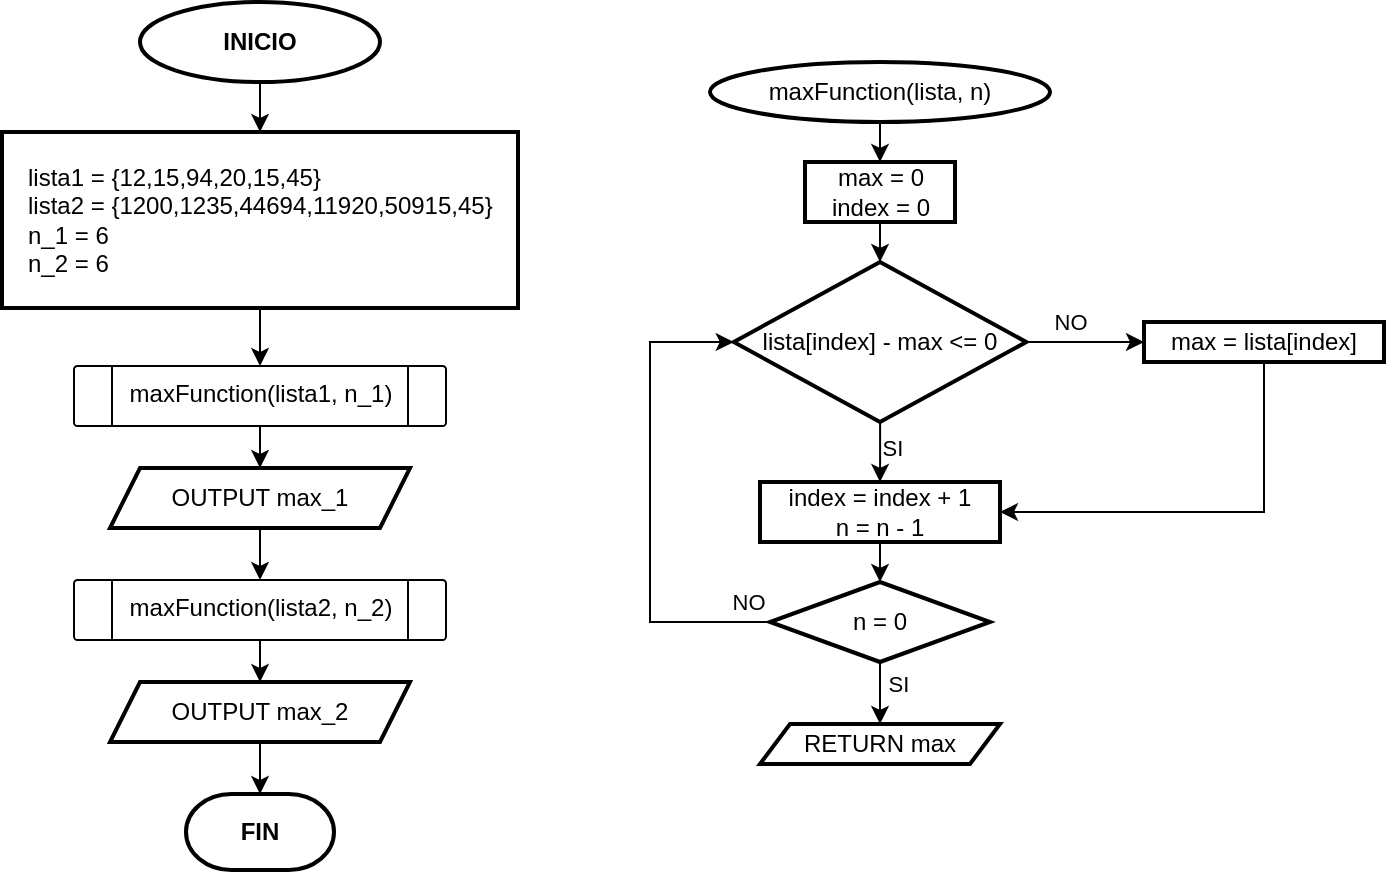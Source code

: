 <mxfile version="14.6.13" type="github"><diagram id="tHXax_DuNnWAK84wp78C" name="Page-1"><mxGraphModel dx="939" dy="456" grid="0" gridSize="10" guides="1" tooltips="1" connect="1" arrows="1" fold="1" page="1" pageScale="1" pageWidth="827" pageHeight="1169" math="0" shadow="0"><root><mxCell id="0"/><mxCell id="1" parent="0"/><mxCell id="nW94WUiGrJWyNcgE075J-37" value="" style="edgeStyle=orthogonalEdgeStyle;rounded=0;orthogonalLoop=1;jettySize=auto;html=1;" edge="1" parent="1" source="nW94WUiGrJWyNcgE075J-1" target="nW94WUiGrJWyNcgE075J-36"><mxGeometry relative="1" as="geometry"/></mxCell><mxCell id="nW94WUiGrJWyNcgE075J-1" value="&lt;b&gt;INICIO&lt;/b&gt;" style="strokeWidth=2;html=1;shape=mxgraph.flowchart.start_1;whiteSpace=wrap;" vertex="1" parent="1"><mxGeometry x="167" y="287" width="120" height="40" as="geometry"/></mxCell><mxCell id="nW94WUiGrJWyNcgE075J-44" style="edgeStyle=orthogonalEdgeStyle;rounded=0;orthogonalLoop=1;jettySize=auto;html=1;exitX=0.5;exitY=1;exitDx=0;exitDy=0;entryX=0.5;entryY=0;entryDx=0;entryDy=0;" edge="1" parent="1" source="nW94WUiGrJWyNcgE075J-3" target="nW94WUiGrJWyNcgE075J-43"><mxGeometry relative="1" as="geometry"/></mxCell><mxCell id="nW94WUiGrJWyNcgE075J-3" value="OUTPUT max_1" style="shape=parallelogram;html=1;strokeWidth=2;perimeter=parallelogramPerimeter;whiteSpace=wrap;rounded=1;arcSize=0;size=0.1;" vertex="1" parent="1"><mxGeometry x="152" y="520" width="150" height="30" as="geometry"/></mxCell><mxCell id="nW94WUiGrJWyNcgE075J-11" style="edgeStyle=orthogonalEdgeStyle;rounded=0;orthogonalLoop=1;jettySize=auto;html=1;entryX=0.5;entryY=0;entryDx=0;entryDy=0;" edge="1" parent="1" source="nW94WUiGrJWyNcgE075J-7" target="nW94WUiGrJWyNcgE075J-3"><mxGeometry relative="1" as="geometry"/></mxCell><mxCell id="nW94WUiGrJWyNcgE075J-7" value="maxFunction(lista1, n_1) " style="shape=process;whiteSpace=wrap;html=1;backgroundOutline=1;rounded=1;verticalAlign=top;arcSize=6;" vertex="1" parent="1"><mxGeometry x="134" y="469" width="186" height="30" as="geometry"/></mxCell><mxCell id="nW94WUiGrJWyNcgE075J-15" value="" style="edgeStyle=orthogonalEdgeStyle;rounded=0;orthogonalLoop=1;jettySize=auto;html=1;" edge="1" parent="1" source="nW94WUiGrJWyNcgE075J-12" target="nW94WUiGrJWyNcgE075J-14"><mxGeometry relative="1" as="geometry"/></mxCell><mxCell id="nW94WUiGrJWyNcgE075J-12" value="maxFunction(lista, n)" style="strokeWidth=2;html=1;shape=mxgraph.flowchart.start_1;whiteSpace=wrap;" vertex="1" parent="1"><mxGeometry x="452" y="317" width="170" height="30" as="geometry"/></mxCell><mxCell id="nW94WUiGrJWyNcgE075J-20" value="" style="edgeStyle=orthogonalEdgeStyle;rounded=0;orthogonalLoop=1;jettySize=auto;html=1;" edge="1" parent="1" source="nW94WUiGrJWyNcgE075J-14" target="nW94WUiGrJWyNcgE075J-19"><mxGeometry relative="1" as="geometry"/></mxCell><mxCell id="nW94WUiGrJWyNcgE075J-14" value="&lt;div&gt;max = 0&lt;/div&gt;&lt;div&gt;index = 0&lt;br&gt;&lt;/div&gt;" style="whiteSpace=wrap;html=1;strokeWidth=2;" vertex="1" parent="1"><mxGeometry x="499.5" y="367" width="75" height="30" as="geometry"/></mxCell><mxCell id="nW94WUiGrJWyNcgE075J-22" value="&lt;div&gt;NO&lt;/div&gt;" style="edgeStyle=orthogonalEdgeStyle;rounded=0;orthogonalLoop=1;jettySize=auto;html=1;" edge="1" parent="1" source="nW94WUiGrJWyNcgE075J-19" target="nW94WUiGrJWyNcgE075J-21"><mxGeometry x="-0.255" y="10" relative="1" as="geometry"><mxPoint as="offset"/></mxGeometry></mxCell><mxCell id="nW94WUiGrJWyNcgE075J-24" value="SI" style="edgeStyle=orthogonalEdgeStyle;rounded=0;orthogonalLoop=1;jettySize=auto;html=1;" edge="1" parent="1" source="nW94WUiGrJWyNcgE075J-19" target="nW94WUiGrJWyNcgE075J-23"><mxGeometry x="-0.333" y="5" relative="1" as="geometry"><mxPoint x="1" y="3" as="offset"/></mxGeometry></mxCell><mxCell id="nW94WUiGrJWyNcgE075J-19" value="lista[index] - max &amp;lt;= 0" style="rhombus;whiteSpace=wrap;html=1;strokeWidth=2;" vertex="1" parent="1"><mxGeometry x="463.88" y="417" width="146.25" height="80" as="geometry"/></mxCell><mxCell id="nW94WUiGrJWyNcgE075J-32" style="edgeStyle=orthogonalEdgeStyle;rounded=0;orthogonalLoop=1;jettySize=auto;html=1;entryX=1;entryY=0.5;entryDx=0;entryDy=0;" edge="1" parent="1" source="nW94WUiGrJWyNcgE075J-21" target="nW94WUiGrJWyNcgE075J-23"><mxGeometry relative="1" as="geometry"><Array as="points"><mxPoint x="729" y="542"/></Array></mxGeometry></mxCell><mxCell id="nW94WUiGrJWyNcgE075J-21" value="max = lista[index]" style="whiteSpace=wrap;html=1;strokeWidth=2;" vertex="1" parent="1"><mxGeometry x="669" y="447" width="120" height="20" as="geometry"/></mxCell><mxCell id="nW94WUiGrJWyNcgE075J-26" value="" style="edgeStyle=orthogonalEdgeStyle;rounded=0;orthogonalLoop=1;jettySize=auto;html=1;" edge="1" parent="1" source="nW94WUiGrJWyNcgE075J-23" target="nW94WUiGrJWyNcgE075J-25"><mxGeometry relative="1" as="geometry"/></mxCell><mxCell id="nW94WUiGrJWyNcgE075J-23" value="&lt;div&gt;index = index + 1&lt;br&gt;&lt;/div&gt;n = n - 1" style="whiteSpace=wrap;html=1;strokeWidth=2;" vertex="1" parent="1"><mxGeometry x="477" y="527" width="120" height="30" as="geometry"/></mxCell><mxCell id="nW94WUiGrJWyNcgE075J-27" style="edgeStyle=orthogonalEdgeStyle;rounded=0;orthogonalLoop=1;jettySize=auto;html=1;exitX=0;exitY=0.5;exitDx=0;exitDy=0;entryX=0;entryY=0.5;entryDx=0;entryDy=0;" edge="1" parent="1" source="nW94WUiGrJWyNcgE075J-25" target="nW94WUiGrJWyNcgE075J-19"><mxGeometry relative="1" as="geometry"><mxPoint x="442" y="457" as="targetPoint"/><Array as="points"><mxPoint x="422" y="597"/><mxPoint x="422" y="457"/></Array></mxGeometry></mxCell><mxCell id="nW94WUiGrJWyNcgE075J-29" value="NO" style="edgeLabel;html=1;align=center;verticalAlign=middle;resizable=0;points=[];" vertex="1" connectable="0" parent="nW94WUiGrJWyNcgE075J-27"><mxGeometry x="-0.877" y="-1" relative="1" as="geometry"><mxPoint x="4" y="-9" as="offset"/></mxGeometry></mxCell><mxCell id="nW94WUiGrJWyNcgE075J-34" value="SI" style="edgeStyle=orthogonalEdgeStyle;rounded=0;orthogonalLoop=1;jettySize=auto;html=1;" edge="1" parent="1" source="nW94WUiGrJWyNcgE075J-25" target="nW94WUiGrJWyNcgE075J-33"><mxGeometry x="0.184" y="9" relative="1" as="geometry"><mxPoint as="offset"/></mxGeometry></mxCell><mxCell id="nW94WUiGrJWyNcgE075J-25" value="n = 0" style="rhombus;whiteSpace=wrap;html=1;strokeWidth=2;" vertex="1" parent="1"><mxGeometry x="482" y="577" width="110" height="40" as="geometry"/></mxCell><mxCell id="nW94WUiGrJWyNcgE075J-33" value="RETURN max" style="shape=parallelogram;perimeter=parallelogramPerimeter;whiteSpace=wrap;html=1;fixedSize=1;strokeWidth=2;size=15;" vertex="1" parent="1"><mxGeometry x="477" y="648" width="120" height="20" as="geometry"/></mxCell><mxCell id="nW94WUiGrJWyNcgE075J-39" style="edgeStyle=orthogonalEdgeStyle;rounded=0;orthogonalLoop=1;jettySize=auto;html=1;entryX=0.5;entryY=0;entryDx=0;entryDy=0;" edge="1" parent="1" source="nW94WUiGrJWyNcgE075J-36" target="nW94WUiGrJWyNcgE075J-7"><mxGeometry relative="1" as="geometry"/></mxCell><mxCell id="nW94WUiGrJWyNcgE075J-36" value="&lt;div&gt;lista1 = {12,15,94,20,15,45}&lt;/div&gt;&lt;div&gt;lista2 = {1200,1235,44694,11920,50915,45}&lt;/div&gt;&lt;div&gt;n_1 = 6&lt;/div&gt;&lt;div&gt;n_2 = 6&lt;br&gt;&lt;/div&gt;" style="whiteSpace=wrap;html=1;strokeWidth=2;align=left;labelPosition=center;verticalLabelPosition=middle;verticalAlign=middle;spacingLeft=11;" vertex="1" parent="1"><mxGeometry x="98" y="352" width="258" height="88" as="geometry"/></mxCell><mxCell id="nW94WUiGrJWyNcgE075J-47" style="edgeStyle=orthogonalEdgeStyle;rounded=0;orthogonalLoop=1;jettySize=auto;html=1;entryX=0.5;entryY=0;entryDx=0;entryDy=0;entryPerimeter=0;" edge="1" parent="1" source="nW94WUiGrJWyNcgE075J-41" target="nW94WUiGrJWyNcgE075J-45"><mxGeometry relative="1" as="geometry"/></mxCell><mxCell id="nW94WUiGrJWyNcgE075J-41" value="OUTPUT max_2" style="shape=parallelogram;html=1;strokeWidth=2;perimeter=parallelogramPerimeter;whiteSpace=wrap;rounded=1;arcSize=0;size=0.1;" vertex="1" parent="1"><mxGeometry x="152" y="627" width="150" height="30" as="geometry"/></mxCell><mxCell id="nW94WUiGrJWyNcgE075J-42" style="edgeStyle=orthogonalEdgeStyle;rounded=0;orthogonalLoop=1;jettySize=auto;html=1;entryX=0.5;entryY=0;entryDx=0;entryDy=0;" edge="1" parent="1" source="nW94WUiGrJWyNcgE075J-43" target="nW94WUiGrJWyNcgE075J-41"><mxGeometry relative="1" as="geometry"/></mxCell><mxCell id="nW94WUiGrJWyNcgE075J-43" value="maxFunction(lista2, n_2) " style="shape=process;whiteSpace=wrap;html=1;backgroundOutline=1;rounded=1;verticalAlign=top;arcSize=6;" vertex="1" parent="1"><mxGeometry x="134" y="576" width="186" height="30" as="geometry"/></mxCell><mxCell id="nW94WUiGrJWyNcgE075J-45" value="&lt;div align=&quot;center&quot;&gt;&lt;b&gt;FIN&lt;/b&gt;&lt;/div&gt;" style="strokeWidth=2;html=1;shape=mxgraph.flowchart.terminator;whiteSpace=wrap;align=center;" vertex="1" parent="1"><mxGeometry x="190" y="683" width="74" height="38" as="geometry"/></mxCell></root></mxGraphModel></diagram></mxfile>